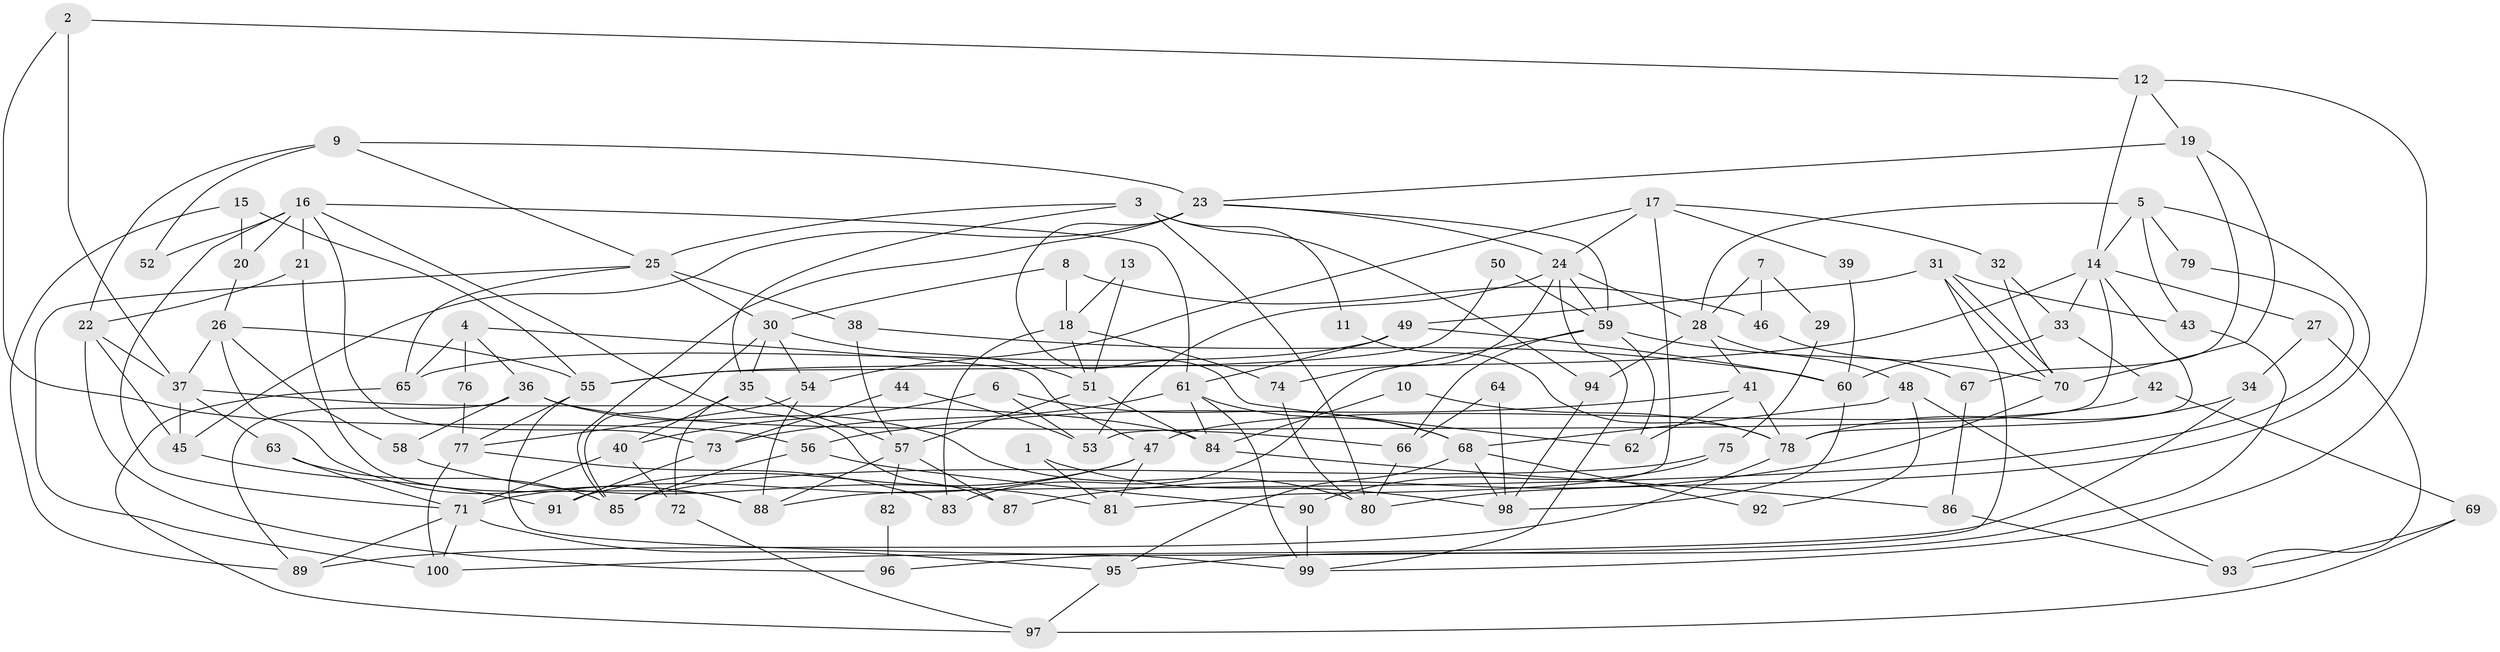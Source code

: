 // Generated by graph-tools (version 1.1) at 2025/26/03/09/25 03:26:19]
// undirected, 100 vertices, 200 edges
graph export_dot {
graph [start="1"]
  node [color=gray90,style=filled];
  1;
  2;
  3;
  4;
  5;
  6;
  7;
  8;
  9;
  10;
  11;
  12;
  13;
  14;
  15;
  16;
  17;
  18;
  19;
  20;
  21;
  22;
  23;
  24;
  25;
  26;
  27;
  28;
  29;
  30;
  31;
  32;
  33;
  34;
  35;
  36;
  37;
  38;
  39;
  40;
  41;
  42;
  43;
  44;
  45;
  46;
  47;
  48;
  49;
  50;
  51;
  52;
  53;
  54;
  55;
  56;
  57;
  58;
  59;
  60;
  61;
  62;
  63;
  64;
  65;
  66;
  67;
  68;
  69;
  70;
  71;
  72;
  73;
  74;
  75;
  76;
  77;
  78;
  79;
  80;
  81;
  82;
  83;
  84;
  85;
  86;
  87;
  88;
  89;
  90;
  91;
  92;
  93;
  94;
  95;
  96;
  97;
  98;
  99;
  100;
  1 -- 98;
  1 -- 81;
  2 -- 37;
  2 -- 12;
  2 -- 56;
  3 -- 25;
  3 -- 94;
  3 -- 11;
  3 -- 35;
  3 -- 80;
  4 -- 36;
  4 -- 47;
  4 -- 65;
  4 -- 76;
  5 -- 43;
  5 -- 80;
  5 -- 14;
  5 -- 28;
  5 -- 79;
  6 -- 53;
  6 -- 40;
  6 -- 68;
  7 -- 28;
  7 -- 46;
  7 -- 29;
  8 -- 18;
  8 -- 30;
  8 -- 46;
  9 -- 23;
  9 -- 25;
  9 -- 22;
  9 -- 52;
  10 -- 84;
  10 -- 78;
  11 -- 78;
  12 -- 99;
  12 -- 14;
  12 -- 19;
  13 -- 51;
  13 -- 18;
  14 -- 55;
  14 -- 27;
  14 -- 33;
  14 -- 53;
  14 -- 78;
  15 -- 55;
  15 -- 89;
  15 -- 20;
  16 -- 21;
  16 -- 61;
  16 -- 20;
  16 -- 52;
  16 -- 71;
  16 -- 73;
  16 -- 87;
  17 -- 54;
  17 -- 24;
  17 -- 32;
  17 -- 39;
  17 -- 81;
  18 -- 51;
  18 -- 83;
  18 -- 74;
  19 -- 23;
  19 -- 67;
  19 -- 70;
  20 -- 26;
  21 -- 88;
  21 -- 22;
  22 -- 45;
  22 -- 37;
  22 -- 96;
  23 -- 62;
  23 -- 24;
  23 -- 45;
  23 -- 59;
  23 -- 85;
  24 -- 59;
  24 -- 74;
  24 -- 28;
  24 -- 53;
  24 -- 99;
  25 -- 100;
  25 -- 65;
  25 -- 30;
  25 -- 38;
  26 -- 37;
  26 -- 55;
  26 -- 58;
  26 -- 88;
  27 -- 34;
  27 -- 93;
  28 -- 41;
  28 -- 48;
  28 -- 94;
  29 -- 75;
  30 -- 85;
  30 -- 35;
  30 -- 51;
  30 -- 54;
  31 -- 49;
  31 -- 70;
  31 -- 70;
  31 -- 43;
  31 -- 96;
  32 -- 70;
  32 -- 33;
  33 -- 42;
  33 -- 60;
  34 -- 100;
  34 -- 78;
  35 -- 40;
  35 -- 57;
  35 -- 72;
  36 -- 66;
  36 -- 58;
  36 -- 80;
  36 -- 89;
  37 -- 63;
  37 -- 45;
  37 -- 84;
  38 -- 57;
  38 -- 60;
  39 -- 60;
  40 -- 71;
  40 -- 72;
  41 -- 78;
  41 -- 56;
  41 -- 62;
  42 -- 69;
  42 -- 47;
  43 -- 95;
  44 -- 73;
  44 -- 53;
  45 -- 91;
  46 -- 67;
  47 -- 71;
  47 -- 81;
  47 -- 91;
  48 -- 68;
  48 -- 92;
  48 -- 93;
  49 -- 61;
  49 -- 60;
  49 -- 65;
  50 -- 55;
  50 -- 59;
  51 -- 57;
  51 -- 84;
  54 -- 88;
  54 -- 77;
  55 -- 99;
  55 -- 77;
  56 -- 85;
  56 -- 90;
  57 -- 87;
  57 -- 82;
  57 -- 88;
  58 -- 81;
  59 -- 70;
  59 -- 62;
  59 -- 66;
  59 -- 83;
  60 -- 98;
  61 -- 84;
  61 -- 73;
  61 -- 68;
  61 -- 99;
  63 -- 85;
  63 -- 71;
  64 -- 98;
  64 -- 66;
  65 -- 97;
  66 -- 80;
  67 -- 86;
  68 -- 92;
  68 -- 95;
  68 -- 98;
  69 -- 93;
  69 -- 97;
  70 -- 87;
  71 -- 95;
  71 -- 89;
  71 -- 100;
  72 -- 97;
  73 -- 91;
  74 -- 80;
  75 -- 85;
  75 -- 90;
  76 -- 77;
  77 -- 83;
  77 -- 100;
  78 -- 89;
  79 -- 88;
  82 -- 96;
  84 -- 86;
  86 -- 93;
  90 -- 99;
  94 -- 98;
  95 -- 97;
}
